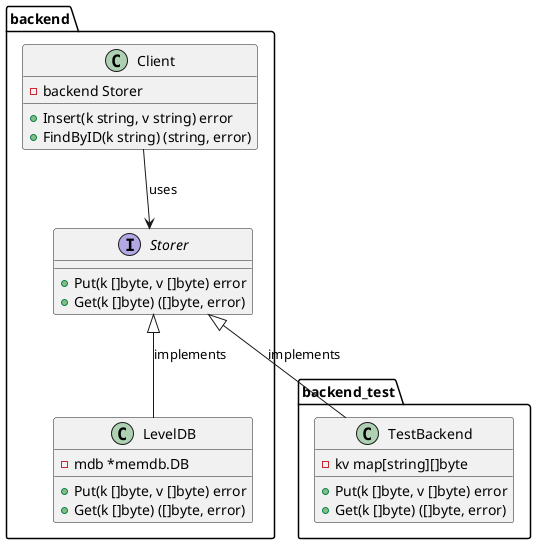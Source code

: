 @startuml 01-test
namespace backend {
  class Client {
    - backend Storer
    + Insert(k string, v string) error
    + FindByID(k string) (string, error)

  }
  class LevelDB {
    - mdb *memdb.DB
    + Put(k []byte, v []byte) error
    + Get(k []byte) ([]byte, error)    
  }
  interface Storer  {
    + Put(k []byte, v []byte) error
    + Get(k []byte) ([]byte, error)
  }
}
namespace backend_test {
  class TestBackend  {
    - kv map[string][]byte
    + Put(k []byte, v []byte) error
    + Get(k []byte) ([]byte, error)
  }
}

backend.Client --> backend.Storer : uses
backend.Storer <|-- backend.LevelDB : implements
backend.Storer <|-- backend_test.TestBackend : implements

@enduml
